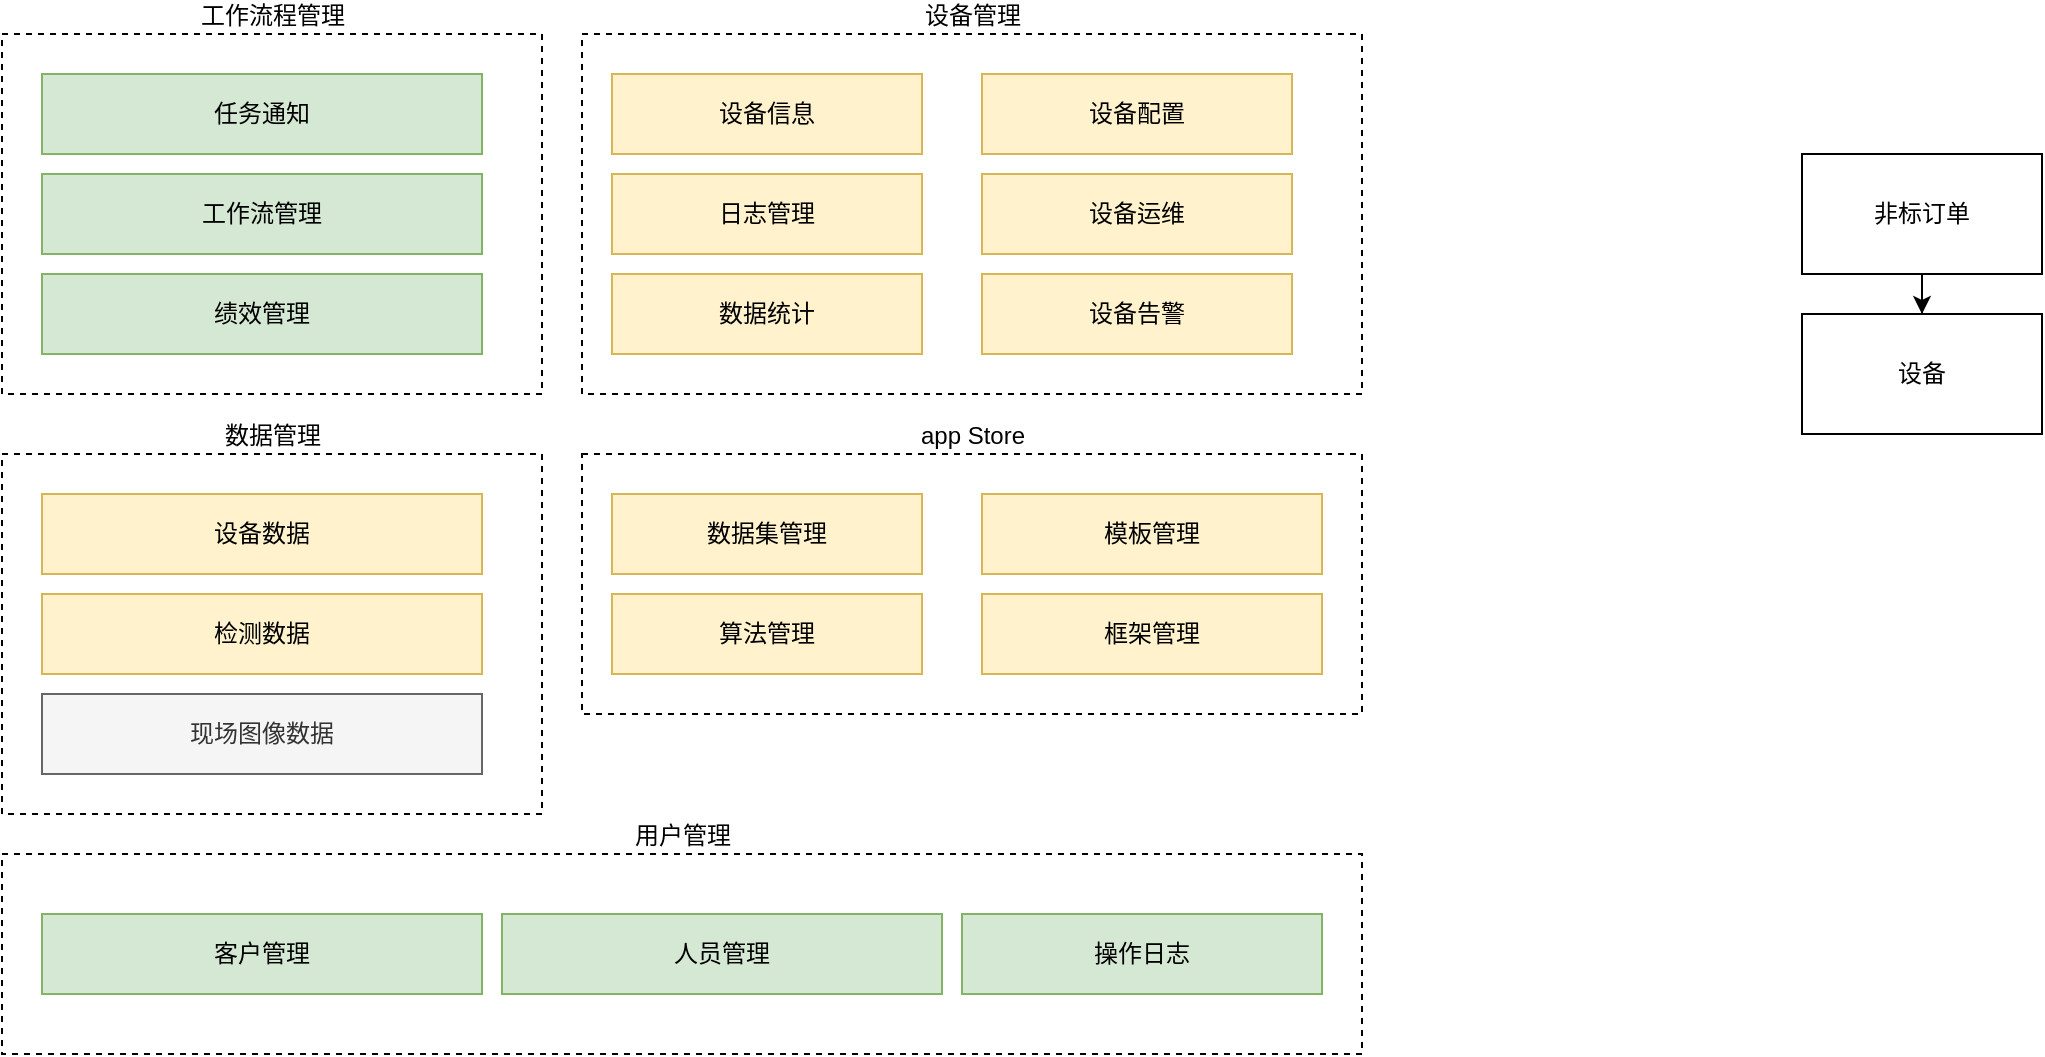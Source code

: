 <mxfile version="17.2.4" type="github" pages="6">
  <diagram id="pZ85WAEeWIUcWtwl0Hm4" name="业务构架">
    <mxGraphModel dx="1209" dy="674" grid="1" gridSize="10" guides="1" tooltips="1" connect="1" arrows="1" fold="1" page="1" pageScale="1" pageWidth="827" pageHeight="1169" math="0" shadow="0">
      <root>
        <mxCell id="0" />
        <mxCell id="1" parent="0" />
        <mxCell id="GSYYZiKdNbHzKfEuh0A3-1" value="工作流程管理" style="html=1;dashed=1;labelPosition=center;verticalLabelPosition=top;align=center;verticalAlign=bottom;" vertex="1" parent="1">
          <mxGeometry x="120" y="60" width="270" height="180" as="geometry" />
        </mxCell>
        <mxCell id="GSYYZiKdNbHzKfEuh0A3-2" value="设备管理" style="html=1;dashed=1;labelPosition=center;verticalLabelPosition=top;align=center;verticalAlign=bottom;" vertex="1" parent="1">
          <mxGeometry x="410" y="60" width="390" height="180" as="geometry" />
        </mxCell>
        <mxCell id="GSYYZiKdNbHzKfEuh0A3-3" value="app Store" style="html=1;dashed=1;labelPosition=center;verticalLabelPosition=top;align=center;verticalAlign=bottom;" vertex="1" parent="1">
          <mxGeometry x="410" y="270" width="390" height="130" as="geometry" />
        </mxCell>
        <mxCell id="GSYYZiKdNbHzKfEuh0A3-4" value="用户管理" style="html=1;dashed=1;labelPosition=center;verticalLabelPosition=top;align=center;verticalAlign=bottom;" vertex="1" parent="1">
          <mxGeometry x="120" y="470" width="680" height="100" as="geometry" />
        </mxCell>
        <mxCell id="GSYYZiKdNbHzKfEuh0A3-5" value="数据管理" style="html=1;dashed=1;labelPosition=center;verticalLabelPosition=top;align=center;verticalAlign=bottom;" vertex="1" parent="1">
          <mxGeometry x="120" y="270" width="270" height="180" as="geometry" />
        </mxCell>
        <mxCell id="4_SV4et9GLJHTdNGApLq-1" value="任务通知" style="rounded=0;whiteSpace=wrap;html=1;fillColor=#d5e8d4;strokeColor=#82b366;" vertex="1" parent="1">
          <mxGeometry x="140" y="80" width="220" height="40" as="geometry" />
        </mxCell>
        <mxCell id="FByWOEWhxdKSdmozvb0q-3" value="" style="edgeStyle=orthogonalEdgeStyle;rounded=0;orthogonalLoop=1;jettySize=auto;html=1;" edge="1" parent="1" source="FByWOEWhxdKSdmozvb0q-1" target="FByWOEWhxdKSdmozvb0q-2">
          <mxGeometry relative="1" as="geometry" />
        </mxCell>
        <mxCell id="FByWOEWhxdKSdmozvb0q-1" value="非标订单" style="rounded=0;whiteSpace=wrap;html=1;" vertex="1" parent="1">
          <mxGeometry x="1020" y="120" width="120" height="60" as="geometry" />
        </mxCell>
        <mxCell id="FByWOEWhxdKSdmozvb0q-2" value="设备" style="rounded=0;whiteSpace=wrap;html=1;" vertex="1" parent="1">
          <mxGeometry x="1020" y="200" width="120" height="60" as="geometry" />
        </mxCell>
        <mxCell id="vhPqrnqH1DYLsu3k6Yr5-1" value="数据集管理" style="rounded=0;whiteSpace=wrap;html=1;fillColor=#fff2cc;strokeColor=#d6b656;" vertex="1" parent="1">
          <mxGeometry x="425" y="290" width="155" height="40" as="geometry" />
        </mxCell>
        <mxCell id="vhPqrnqH1DYLsu3k6Yr5-2" value="算法管理" style="rounded=0;whiteSpace=wrap;html=1;fillColor=#fff2cc;strokeColor=#d6b656;" vertex="1" parent="1">
          <mxGeometry x="425" y="340" width="155" height="40" as="geometry" />
        </mxCell>
        <mxCell id="vhPqrnqH1DYLsu3k6Yr5-3" value="模板管理" style="rounded=0;whiteSpace=wrap;html=1;fillColor=#fff2cc;strokeColor=#d6b656;" vertex="1" parent="1">
          <mxGeometry x="610" y="290" width="170" height="40" as="geometry" />
        </mxCell>
        <mxCell id="vhPqrnqH1DYLsu3k6Yr5-4" value="框架管理" style="rounded=0;whiteSpace=wrap;html=1;fillColor=#fff2cc;strokeColor=#d6b656;" vertex="1" parent="1">
          <mxGeometry x="610" y="340" width="170" height="40" as="geometry" />
        </mxCell>
        <mxCell id="vhPqrnqH1DYLsu3k6Yr5-6" value="工作流管理" style="rounded=0;whiteSpace=wrap;html=1;fillColor=#d5e8d4;strokeColor=#82b366;" vertex="1" parent="1">
          <mxGeometry x="140" y="130" width="220" height="40" as="geometry" />
        </mxCell>
        <mxCell id="vhPqrnqH1DYLsu3k6Yr5-7" value="绩效管理" style="rounded=0;whiteSpace=wrap;html=1;fillColor=#d5e8d4;strokeColor=#82b366;" vertex="1" parent="1">
          <mxGeometry x="140" y="180" width="220" height="40" as="geometry" />
        </mxCell>
        <mxCell id="vhPqrnqH1DYLsu3k6Yr5-8" value="设备信息" style="rounded=0;whiteSpace=wrap;html=1;fillColor=#d5e8d4;strokeColor=#82b366;" vertex="1" parent="1">
          <mxGeometry x="425" y="80" width="155" height="40" as="geometry" />
        </mxCell>
        <mxCell id="vhPqrnqH1DYLsu3k6Yr5-9" value="设备配置" style="rounded=0;whiteSpace=wrap;html=1;fillColor=#d5e8d4;strokeColor=#82b366;" vertex="1" parent="1">
          <mxGeometry x="610" y="80" width="155" height="40" as="geometry" />
        </mxCell>
        <mxCell id="vhPqrnqH1DYLsu3k6Yr5-10" value="日志管理" style="rounded=0;whiteSpace=wrap;html=1;fillColor=#fff2cc;strokeColor=#d6b656;" vertex="1" parent="1">
          <mxGeometry x="425" y="130" width="155" height="40" as="geometry" />
        </mxCell>
        <mxCell id="vhPqrnqH1DYLsu3k6Yr5-11" value="设备运维" style="rounded=0;whiteSpace=wrap;html=1;fillColor=#fff2cc;strokeColor=#d6b656;" vertex="1" parent="1">
          <mxGeometry x="610" y="130" width="155" height="40" as="geometry" />
        </mxCell>
        <mxCell id="vhPqrnqH1DYLsu3k6Yr5-12" value="数据统计" style="rounded=0;whiteSpace=wrap;html=1;fillColor=#fff2cc;strokeColor=#d6b656;" vertex="1" parent="1">
          <mxGeometry x="425" y="180" width="155" height="40" as="geometry" />
        </mxCell>
        <mxCell id="vhPqrnqH1DYLsu3k6Yr5-13" value="设备告警" style="rounded=0;whiteSpace=wrap;html=1;fillColor=#fff2cc;strokeColor=#d6b656;" vertex="1" parent="1">
          <mxGeometry x="610" y="180" width="155" height="40" as="geometry" />
        </mxCell>
        <mxCell id="FGwY7UOLzyk9VCgWoNLP-1" value="设备信息" style="rounded=0;whiteSpace=wrap;html=1;fillColor=#fff2cc;strokeColor=#d6b656;" vertex="1" parent="1">
          <mxGeometry x="425" y="80" width="155" height="40" as="geometry" />
        </mxCell>
        <mxCell id="FGwY7UOLzyk9VCgWoNLP-2" value="设备配置" style="rounded=0;whiteSpace=wrap;html=1;fillColor=#fff2cc;strokeColor=#d6b656;" vertex="1" parent="1">
          <mxGeometry x="610" y="80" width="155" height="40" as="geometry" />
        </mxCell>
        <mxCell id="FGwY7UOLzyk9VCgWoNLP-3" value="设备数据" style="rounded=0;whiteSpace=wrap;html=1;fillColor=#fff2cc;strokeColor=#d6b656;" vertex="1" parent="1">
          <mxGeometry x="140" y="290" width="220" height="40" as="geometry" />
        </mxCell>
        <mxCell id="FGwY7UOLzyk9VCgWoNLP-4" value="检测数据" style="rounded=0;whiteSpace=wrap;html=1;fillColor=#fff2cc;strokeColor=#d6b656;" vertex="1" parent="1">
          <mxGeometry x="140" y="340" width="220" height="40" as="geometry" />
        </mxCell>
        <mxCell id="FGwY7UOLzyk9VCgWoNLP-5" value="现场图像数据" style="rounded=0;whiteSpace=wrap;html=1;fillColor=#f5f5f5;strokeColor=#666666;fontColor=#333333;" vertex="1" parent="1">
          <mxGeometry x="140" y="390" width="220" height="40" as="geometry" />
        </mxCell>
        <mxCell id="FGwY7UOLzyk9VCgWoNLP-6" value="客户管理" style="rounded=0;whiteSpace=wrap;html=1;fillColor=#d5e8d4;strokeColor=#82b366;" vertex="1" parent="1">
          <mxGeometry x="140" y="500" width="220" height="40" as="geometry" />
        </mxCell>
        <mxCell id="FGwY7UOLzyk9VCgWoNLP-7" value="人员管理" style="rounded=0;whiteSpace=wrap;html=1;fillColor=#d5e8d4;strokeColor=#82b366;" vertex="1" parent="1">
          <mxGeometry x="370" y="500" width="220" height="40" as="geometry" />
        </mxCell>
        <mxCell id="FGwY7UOLzyk9VCgWoNLP-8" value="操作日志" style="rounded=0;whiteSpace=wrap;html=1;fillColor=#d5e8d4;strokeColor=#82b366;" vertex="1" parent="1">
          <mxGeometry x="600" y="500" width="180" height="40" as="geometry" />
        </mxCell>
      </root>
    </mxGraphModel>
  </diagram>
  <diagram id="pCPRykxlXHNhzBHXrSfJ" name="客户端构架">
    <mxGraphModel dx="1209" dy="1843" grid="1" gridSize="10" guides="1" tooltips="1" connect="1" arrows="1" fold="1" page="1" pageScale="1" pageWidth="827" pageHeight="1169" math="0" shadow="0">
      <root>
        <mxCell id="0" />
        <mxCell id="1" parent="0" />
        <mxCell id="Gdfk2-KPANIIL7Rcnq6J-3" value="" style="rounded=0;whiteSpace=wrap;html=1;fillColor=#f5f5f5;fontColor=#333333;strokeColor=#666666;" vertex="1" parent="1">
          <mxGeometry x="230" y="-330" width="750" height="530" as="geometry" />
        </mxCell>
        <mxCell id="Gdfk2-KPANIIL7Rcnq6J-2" value="" style="rounded=0;whiteSpace=wrap;html=1;fillColor=#f5f5f5;fontColor=#333333;strokeColor=#666666;" vertex="1" parent="1">
          <mxGeometry x="40" y="-330" width="180" height="680" as="geometry" />
        </mxCell>
        <mxCell id="Gdfk2-KPANIIL7Rcnq6J-1" value="webviewUI" style="rounded=0;whiteSpace=wrap;html=1;" vertex="1" parent="1">
          <mxGeometry x="80" y="120" width="120" height="60" as="geometry" />
        </mxCell>
        <mxCell id="Gdfk2-KPANIIL7Rcnq6J-8" value="" style="rounded=0;whiteSpace=wrap;html=1;fillColor=#f5f5f5;fontColor=#333333;strokeColor=#666666;" vertex="1" parent="1">
          <mxGeometry x="230" y="210" width="740" height="140" as="geometry" />
        </mxCell>
        <mxCell id="4ZPd5RnSKWm4E0gORy9O-1" style="edgeStyle=orthogonalEdgeStyle;rounded=0;orthogonalLoop=1;jettySize=auto;html=1;entryX=0.5;entryY=1;entryDx=0;entryDy=0;" edge="1" parent="1" source="Gdfk2-KPANIIL7Rcnq6J-10" target="uZhWmbagvAgXy58Xdanb-43">
          <mxGeometry relative="1" as="geometry" />
        </mxCell>
        <mxCell id="Gdfk2-KPANIIL7Rcnq6J-10" value="现场工人" style="rounded=0;whiteSpace=wrap;html=1;fillColor=#dae8fc;strokeColor=#6c8ebf;" vertex="1" parent="1">
          <mxGeometry x="260" y="250" width="120" height="60" as="geometry" />
        </mxCell>
        <mxCell id="uZhWmbagvAgXy58Xdanb-62" style="edgeStyle=orthogonalEdgeStyle;rounded=0;orthogonalLoop=1;jettySize=auto;html=1;entryX=0.5;entryY=1;entryDx=0;entryDy=0;" edge="1" parent="1" source="Gdfk2-KPANIIL7Rcnq6J-12" target="uZhWmbagvAgXy58Xdanb-33">
          <mxGeometry relative="1" as="geometry" />
        </mxCell>
        <mxCell id="Gdfk2-KPANIIL7Rcnq6J-12" value="安装运维" style="rounded=0;whiteSpace=wrap;html=1;" vertex="1" parent="1">
          <mxGeometry x="390" y="250" width="120" height="60" as="geometry" />
        </mxCell>
        <mxCell id="Gdfk2-KPANIIL7Rcnq6J-13" value="远程" style="rounded=0;whiteSpace=wrap;html=1;dashed=1;labelPosition=center;verticalLabelPosition=top;align=center;verticalAlign=bottom;" vertex="1" parent="1">
          <mxGeometry x="650" y="230" width="290" height="100" as="geometry" />
        </mxCell>
        <mxCell id="hsCmZGLAEamima2AohLu-2" value="" style="edgeStyle=orthogonalEdgeStyle;rounded=0;orthogonalLoop=1;jettySize=auto;html=1;" edge="1" parent="1" source="Gdfk2-KPANIIL7Rcnq6J-14" target="hsCmZGLAEamima2AohLu-1">
          <mxGeometry relative="1" as="geometry" />
        </mxCell>
        <mxCell id="Gdfk2-KPANIIL7Rcnq6J-14" value="手机客户端" style="rounded=0;whiteSpace=wrap;html=1;" vertex="1" parent="1">
          <mxGeometry x="800" y="250" width="120" height="60" as="geometry" />
        </mxCell>
        <mxCell id="uZhWmbagvAgXy58Xdanb-6" value="" style="edgeStyle=orthogonalEdgeStyle;rounded=0;orthogonalLoop=1;jettySize=auto;html=1;" edge="1" parent="1" source="hsCmZGLAEamima2AohLu-1" target="uZhWmbagvAgXy58Xdanb-5">
          <mxGeometry relative="1" as="geometry" />
        </mxCell>
        <mxCell id="hsCmZGLAEamima2AohLu-1" value="小程序服务器" style="rounded=0;whiteSpace=wrap;html=1;" vertex="1" parent="1">
          <mxGeometry x="800" y="380" width="120" height="60" as="geometry" />
        </mxCell>
        <mxCell id="uZhWmbagvAgXy58Xdanb-1" value="" style="rounded=0;whiteSpace=wrap;html=1;fillColor=#f5f5f5;fontColor=#333333;strokeColor=#666666;" vertex="1" parent="1">
          <mxGeometry x="40" y="560" width="920" height="130" as="geometry" />
        </mxCell>
        <mxCell id="uZhWmbagvAgXy58Xdanb-2" value="TDengine" style="shape=cylinder3;whiteSpace=wrap;html=1;boundedLbl=1;backgroundOutline=1;size=15;" vertex="1" parent="1">
          <mxGeometry x="700" y="585" width="60" height="80" as="geometry" />
        </mxCell>
        <mxCell id="uZhWmbagvAgXy58Xdanb-3" value="Mysql" style="shape=cylinder3;whiteSpace=wrap;html=1;boundedLbl=1;backgroundOutline=1;size=15;" vertex="1" parent="1">
          <mxGeometry x="810" y="585" width="60" height="80" as="geometry" />
        </mxCell>
        <mxCell id="uZhWmbagvAgXy58Xdanb-4" value="OSS" style="shape=cylinder3;whiteSpace=wrap;html=1;boundedLbl=1;backgroundOutline=1;size=15;" vertex="1" parent="1">
          <mxGeometry x="590" y="585" width="60" height="80" as="geometry" />
        </mxCell>
        <mxCell id="uZhWmbagvAgXy58Xdanb-5" value="webApi" style="rounded=0;whiteSpace=wrap;html=1;" vertex="1" parent="1">
          <mxGeometry x="580" y="480" width="320" height="60" as="geometry" />
        </mxCell>
        <mxCell id="uZhWmbagvAgXy58Xdanb-7" value="MQTT服务器" style="rounded=0;whiteSpace=wrap;html=1;" vertex="1" parent="1">
          <mxGeometry x="380" y="480" width="180" height="60" as="geometry" />
        </mxCell>
        <mxCell id="uZhWmbagvAgXy58Xdanb-14" style="edgeStyle=orthogonalEdgeStyle;rounded=0;orthogonalLoop=1;jettySize=auto;html=1;" edge="1" parent="1" source="uZhWmbagvAgXy58Xdanb-11" target="uZhWmbagvAgXy58Xdanb-13">
          <mxGeometry relative="1" as="geometry" />
        </mxCell>
        <mxCell id="uZhWmbagvAgXy58Xdanb-27" style="edgeStyle=orthogonalEdgeStyle;rounded=0;orthogonalLoop=1;jettySize=auto;html=1;entryX=0.5;entryY=1;entryDx=0;entryDy=0;" edge="1" parent="1" source="uZhWmbagvAgXy58Xdanb-11" target="uZhWmbagvAgXy58Xdanb-25">
          <mxGeometry relative="1" as="geometry">
            <Array as="points">
              <mxPoint x="720" y="190" />
              <mxPoint x="875" y="190" />
            </Array>
          </mxGeometry>
        </mxCell>
        <mxCell id="uZhWmbagvAgXy58Xdanb-11" value="远程调试" style="rounded=0;whiteSpace=wrap;html=1;" vertex="1" parent="1">
          <mxGeometry x="660" y="250" width="120" height="60" as="geometry" />
        </mxCell>
        <mxCell id="uZhWmbagvAgXy58Xdanb-15" style="edgeStyle=orthogonalEdgeStyle;rounded=0;orthogonalLoop=1;jettySize=auto;html=1;" edge="1" parent="1" source="uZhWmbagvAgXy58Xdanb-13" target="uZhWmbagvAgXy58Xdanb-5">
          <mxGeometry relative="1" as="geometry" />
        </mxCell>
        <mxCell id="uZhWmbagvAgXy58Xdanb-16" style="edgeStyle=orthogonalEdgeStyle;rounded=0;orthogonalLoop=1;jettySize=auto;html=1;" edge="1" parent="1" source="uZhWmbagvAgXy58Xdanb-13" target="uZhWmbagvAgXy58Xdanb-7">
          <mxGeometry relative="1" as="geometry">
            <Array as="points">
              <mxPoint x="720" y="460" />
              <mxPoint x="470" y="460" />
            </Array>
          </mxGeometry>
        </mxCell>
        <mxCell id="uZhWmbagvAgXy58Xdanb-13" value="OA服务器" style="rounded=0;whiteSpace=wrap;html=1;" vertex="1" parent="1">
          <mxGeometry x="660" y="380" width="120" height="60" as="geometry" />
        </mxCell>
        <mxCell id="uZhWmbagvAgXy58Xdanb-32" style="edgeStyle=orthogonalEdgeStyle;rounded=0;orthogonalLoop=1;jettySize=auto;html=1;entryX=0.5;entryY=1;entryDx=0;entryDy=0;" edge="1" parent="1" source="Gdfk2-KPANIIL7Rcnq6J-11" target="uZhWmbagvAgXy58Xdanb-28">
          <mxGeometry relative="1" as="geometry" />
        </mxCell>
        <mxCell id="Gdfk2-KPANIIL7Rcnq6J-11" value="中控大屏" style="rounded=0;whiteSpace=wrap;html=1;fillColor=#dae8fc;strokeColor=#6c8ebf;" vertex="1" parent="1">
          <mxGeometry x="519" y="250" width="120" height="60" as="geometry" />
        </mxCell>
        <mxCell id="uZhWmbagvAgXy58Xdanb-40" value="开检停检换产" style="rounded=0;whiteSpace=wrap;html=1;fillColor=#d5e8d4;strokeColor=#82b366;" vertex="1" parent="1">
          <mxGeometry x="435" y="90" width="120" height="40" as="geometry" />
        </mxCell>
        <mxCell id="uZhWmbagvAgXy58Xdanb-43" value="" style="rounded=1;whiteSpace=wrap;html=1;fillColor=#dae8fc;strokeColor=#6c8ebf;" vertex="1" parent="1">
          <mxGeometry x="250" y="-300" width="170" height="480" as="geometry" />
        </mxCell>
        <mxCell id="uZhWmbagvAgXy58Xdanb-55" value="" style="group" vertex="1" connectable="0" parent="1">
          <mxGeometry x="610" y="-300" width="170" height="480" as="geometry" />
        </mxCell>
        <mxCell id="uZhWmbagvAgXy58Xdanb-28" value="" style="rounded=1;whiteSpace=wrap;html=1;fillColor=#dae8fc;strokeColor=#6c8ebf;" vertex="1" parent="uZhWmbagvAgXy58Xdanb-55">
          <mxGeometry width="170" height="480" as="geometry" />
        </mxCell>
        <mxCell id="uZhWmbagvAgXy58Xdanb-29" value="查看多工位状态" style="rounded=0;whiteSpace=wrap;html=1;fillColor=#d5e8d4;strokeColor=#82b366;" vertex="1" parent="uZhWmbagvAgXy58Xdanb-55">
          <mxGeometry x="25" y="40" width="120" height="40" as="geometry" />
        </mxCell>
        <mxCell id="uZhWmbagvAgXy58Xdanb-30" value="单工位的检测数据" style="rounded=0;whiteSpace=wrap;html=1;fillColor=#d5e8d4;strokeColor=#82b366;" vertex="1" parent="uZhWmbagvAgXy58Xdanb-55">
          <mxGeometry x="25" y="90" width="120" height="40" as="geometry" />
        </mxCell>
        <mxCell id="uZhWmbagvAgXy58Xdanb-31" value="每个工位的监控视频" style="rounded=0;whiteSpace=wrap;html=1;fillColor=#f5f5f5;fontColor=#333333;strokeColor=#666666;" vertex="1" parent="uZhWmbagvAgXy58Xdanb-55">
          <mxGeometry x="25" y="139" width="120" height="40" as="geometry" />
        </mxCell>
        <mxCell id="uZhWmbagvAgXy58Xdanb-56" value="" style="group" vertex="1" connectable="0" parent="1">
          <mxGeometry x="790" y="-300" width="170" height="480" as="geometry" />
        </mxCell>
        <mxCell id="uZhWmbagvAgXy58Xdanb-25" value="" style="rounded=1;whiteSpace=wrap;html=1;fillColor=#dae8fc;strokeColor=#6c8ebf;" vertex="1" parent="uZhWmbagvAgXy58Xdanb-56">
          <mxGeometry width="170" height="480" as="geometry" />
        </mxCell>
        <mxCell id="uZhWmbagvAgXy58Xdanb-17" value="查看报警日志" style="rounded=0;whiteSpace=wrap;html=1;" vertex="1" parent="uZhWmbagvAgXy58Xdanb-56">
          <mxGeometry x="25" y="40" width="120" height="40" as="geometry" />
        </mxCell>
        <mxCell id="uZhWmbagvAgXy58Xdanb-18" value="上传模板文件" style="rounded=0;whiteSpace=wrap;html=1;" vertex="1" parent="uZhWmbagvAgXy58Xdanb-56">
          <mxGeometry x="25" y="130" width="120" height="40" as="geometry" />
        </mxCell>
        <mxCell id="uZhWmbagvAgXy58Xdanb-19" value="更新算法和系统" style="rounded=0;whiteSpace=wrap;html=1;" vertex="1" parent="uZhWmbagvAgXy58Xdanb-56">
          <mxGeometry x="25" y="219" width="120" height="40" as="geometry" />
        </mxCell>
        <mxCell id="uZhWmbagvAgXy58Xdanb-20" value="下载数据集" style="rounded=0;whiteSpace=wrap;html=1;" vertex="1" parent="uZhWmbagvAgXy58Xdanb-56">
          <mxGeometry x="25" y="90" width="120" height="40" as="geometry" />
        </mxCell>
        <mxCell id="uZhWmbagvAgXy58Xdanb-21" value="修改配置文件" style="rounded=0;whiteSpace=wrap;html=1;" vertex="1" parent="uZhWmbagvAgXy58Xdanb-56">
          <mxGeometry x="25" y="270" width="120" height="40" as="geometry" />
        </mxCell>
        <mxCell id="uZhWmbagvAgXy58Xdanb-22" value="更新或回退现场模板" style="rounded=0;whiteSpace=wrap;html=1;" vertex="1" parent="uZhWmbagvAgXy58Xdanb-56">
          <mxGeometry x="25" y="170" width="120" height="40" as="geometry" />
        </mxCell>
        <mxCell id="uZhWmbagvAgXy58Xdanb-23" value="查看检测图像" style="rounded=0;whiteSpace=wrap;html=1;" vertex="1" parent="uZhWmbagvAgXy58Xdanb-56">
          <mxGeometry x="25" y="410" width="120" height="40" as="geometry" />
        </mxCell>
        <mxCell id="uZhWmbagvAgXy58Xdanb-24" value="删除多余文件" style="rounded=0;whiteSpace=wrap;html=1;" vertex="1" parent="uZhWmbagvAgXy58Xdanb-56">
          <mxGeometry x="25" y="370" width="120" height="40" as="geometry" />
        </mxCell>
        <mxCell id="uZhWmbagvAgXy58Xdanb-57" value="" style="group" vertex="1" connectable="0" parent="1">
          <mxGeometry x="430" y="-300" width="170" height="480" as="geometry" />
        </mxCell>
        <mxCell id="uZhWmbagvAgXy58Xdanb-33" value="" style="rounded=1;whiteSpace=wrap;html=1;fillColor=#dae8fc;strokeColor=#6c8ebf;" vertex="1" parent="uZhWmbagvAgXy58Xdanb-57">
          <mxGeometry width="170" height="480" as="geometry" />
        </mxCell>
        <mxCell id="uZhWmbagvAgXy58Xdanb-34" value="检测记录" style="rounded=0;whiteSpace=wrap;html=1;fillColor=#d5e8d4;strokeColor=#82b366;" vertex="1" parent="uZhWmbagvAgXy58Xdanb-57">
          <mxGeometry x="25" y="50" width="120" height="40" as="geometry" />
        </mxCell>
        <mxCell id="uZhWmbagvAgXy58Xdanb-35" value="实时视频" style="rounded=0;whiteSpace=wrap;html=1;fillColor=#d5e8d4;strokeColor=#82b366;" vertex="1" parent="uZhWmbagvAgXy58Xdanb-57">
          <mxGeometry x="25" y="90" width="120" height="40" as="geometry" />
        </mxCell>
        <mxCell id="uZhWmbagvAgXy58Xdanb-36" value="日志" style="rounded=0;whiteSpace=wrap;html=1;fillColor=#d5e8d4;strokeColor=#82b366;" vertex="1" parent="uZhWmbagvAgXy58Xdanb-57">
          <mxGeometry x="25" y="150" width="120" height="40" as="geometry" />
        </mxCell>
        <mxCell id="uZhWmbagvAgXy58Xdanb-37" value="系统配置" style="rounded=0;whiteSpace=wrap;html=1;fillColor=#d5e8d4;strokeColor=#82b366;" vertex="1" parent="uZhWmbagvAgXy58Xdanb-57">
          <mxGeometry x="25" y="249" width="120" height="40" as="geometry" />
        </mxCell>
        <mxCell id="uZhWmbagvAgXy58Xdanb-38" value="设备配置" style="rounded=0;whiteSpace=wrap;html=1;fillColor=#d5e8d4;strokeColor=#82b366;" vertex="1" parent="uZhWmbagvAgXy58Xdanb-57">
          <mxGeometry x="25" y="290" width="120" height="40" as="geometry" />
        </mxCell>
        <mxCell id="uZhWmbagvAgXy58Xdanb-39" value="算法配置" style="rounded=0;whiteSpace=wrap;html=1;fillColor=#d5e8d4;strokeColor=#82b366;" vertex="1" parent="uZhWmbagvAgXy58Xdanb-57">
          <mxGeometry x="25" y="330" width="120" height="40" as="geometry" />
        </mxCell>
        <mxCell id="uZhWmbagvAgXy58Xdanb-41" value="采样和更新模型" style="rounded=0;whiteSpace=wrap;html=1;fillColor=#d5e8d4;strokeColor=#82b366;" vertex="1" parent="uZhWmbagvAgXy58Xdanb-57">
          <mxGeometry x="25" y="430" width="120" height="40" as="geometry" />
        </mxCell>
        <mxCell id="uZhWmbagvAgXy58Xdanb-42" value="登录" style="rounded=0;whiteSpace=wrap;html=1;fillColor=#d5e8d4;strokeColor=#82b366;" vertex="1" parent="uZhWmbagvAgXy58Xdanb-57">
          <mxGeometry x="25" y="10" width="120" height="40" as="geometry" />
        </mxCell>
        <mxCell id="uZhWmbagvAgXy58Xdanb-60" value="开检停检换产" style="rounded=0;whiteSpace=wrap;html=1;fillColor=#d5e8d4;strokeColor=#82b366;" vertex="1" parent="1">
          <mxGeometry x="270" y="-260" width="120" height="40" as="geometry" />
        </mxCell>
        <mxCell id="uZhWmbagvAgXy58Xdanb-61" value="拍图上传" style="rounded=0;whiteSpace=wrap;html=1;fillColor=#d5e8d4;strokeColor=#82b366;" vertex="1" parent="1">
          <mxGeometry x="270" y="-220" width="120" height="40" as="geometry" />
        </mxCell>
        <mxCell id="uZhWmbagvAgXy58Xdanb-63" value="实时显示" style="rounded=0;whiteSpace=wrap;html=1;fillColor=#d5e8d4;strokeColor=#82b366;" vertex="1" parent="1">
          <mxGeometry x="270" y="-160" width="120" height="40" as="geometry" />
        </mxCell>
        <mxCell id="uZhWmbagvAgXy58Xdanb-64" value="告警日志" style="rounded=0;whiteSpace=wrap;html=1;fillColor=#d5e8d4;strokeColor=#82b366;" vertex="1" parent="1">
          <mxGeometry x="270" y="-120" width="120" height="40" as="geometry" />
        </mxCell>
        <mxCell id="uZhWmbagvAgXy58Xdanb-65" value="最近错误图像" style="rounded=0;whiteSpace=wrap;html=1;fillColor=#d5e8d4;strokeColor=#82b366;" vertex="1" parent="1">
          <mxGeometry x="270" y="-80" width="120" height="40" as="geometry" />
        </mxCell>
      </root>
    </mxGraphModel>
  </diagram>
  <diagram id="Xs7tuJiSqEFrm5oDH5qy" name="系统构架">
    <mxGraphModel dx="2036" dy="1843" grid="1" gridSize="10" guides="1" tooltips="1" connect="1" arrows="1" fold="1" page="1" pageScale="1" pageWidth="827" pageHeight="1169" math="0" shadow="0">
      <root>
        <mxCell id="0" />
        <mxCell id="1" parent="0" />
        <mxCell id="9z_qcZvE6f1t2DAto_Tb-5" value="系统框架图" style="text;html=1;strokeColor=none;fillColor=none;align=center;verticalAlign=middle;whiteSpace=wrap;rounded=0;dashed=1;fontStyle=1" vertex="1" parent="1">
          <mxGeometry x="850" y="-260" width="100" height="40" as="geometry" />
        </mxCell>
        <mxCell id="SZqjrUSdNqR9y4u7WJkH-1" value="" style="rounded=0;whiteSpace=wrap;html=1;dashed=1;dashPattern=1 1;fillColor=#f5f5f5;fontColor=#333333;strokeColor=#666666;" vertex="1" parent="1">
          <mxGeometry x="-750" y="-90" width="900" height="180" as="geometry" />
        </mxCell>
        <mxCell id="SZqjrUSdNqR9y4u7WJkH-2" value="属性上报" style="rounded=0;whiteSpace=wrap;html=1;" vertex="1" parent="1">
          <mxGeometry x="-606" y="-80" width="120" height="60" as="geometry" />
        </mxCell>
        <mxCell id="SZqjrUSdNqR9y4u7WJkH-3" value="属性设置" style="rounded=0;whiteSpace=wrap;html=1;" vertex="1" parent="1">
          <mxGeometry x="-466" y="-80" width="120" height="60" as="geometry" />
        </mxCell>
        <mxCell id="SZqjrUSdNqR9y4u7WJkH-4" value="事件上报" style="rounded=0;whiteSpace=wrap;html=1;" vertex="1" parent="1">
          <mxGeometry x="-326" y="-80" width="120" height="60" as="geometry" />
        </mxCell>
        <mxCell id="SZqjrUSdNqR9y4u7WJkH-5" value="服务调用" style="rounded=0;whiteSpace=wrap;html=1;" vertex="1" parent="1">
          <mxGeometry x="-186" y="-80" width="120" height="60" as="geometry" />
        </mxCell>
        <mxCell id="SZqjrUSdNqR9y4u7WJkH-6" value="设备影子" style="rounded=0;whiteSpace=wrap;html=1;" vertex="1" parent="1">
          <mxGeometry x="-726" y="10" width="120" height="60" as="geometry" />
        </mxCell>
        <mxCell id="SZqjrUSdNqR9y4u7WJkH-7" value="ota升级" style="rounded=0;whiteSpace=wrap;html=1;" vertex="1" parent="1">
          <mxGeometry x="-596" y="10" width="120" height="60" as="geometry" />
        </mxCell>
        <mxCell id="SZqjrUSdNqR9y4u7WJkH-8" value="设备标签" style="rounded=0;whiteSpace=wrap;html=1;" vertex="1" parent="1">
          <mxGeometry x="-466" y="10" width="120" height="60" as="geometry" />
        </mxCell>
        <mxCell id="SZqjrUSdNqR9y4u7WJkH-9" value="设备时钟" style="rounded=0;whiteSpace=wrap;html=1;" vertex="1" parent="1">
          <mxGeometry x="-336" y="10" width="120" height="60" as="geometry" />
        </mxCell>
        <mxCell id="SZqjrUSdNqR9y4u7WJkH-10" value="配置更新" style="rounded=0;whiteSpace=wrap;html=1;" vertex="1" parent="1">
          <mxGeometry x="-206" y="10" width="120" height="60" as="geometry" />
        </mxCell>
        <mxCell id="SZqjrUSdNqR9y4u7WJkH-11" value="广播" style="rounded=0;whiteSpace=wrap;html=1;" vertex="1" parent="1">
          <mxGeometry x="-76" y="10" width="120" height="60" as="geometry" />
        </mxCell>
        <mxCell id="O1zxx0ziRDWH2a2TC_DN-1" value="自有云" style="rounded=0;whiteSpace=wrap;html=1;fillColor=#dae8fc;strokeColor=#6c8ebf;labelPosition=center;verticalLabelPosition=top;align=center;verticalAlign=bottom;" vertex="1" parent="1">
          <mxGeometry x="450" y="-180" width="900" height="240" as="geometry" />
        </mxCell>
        <mxCell id="O1zxx0ziRDWH2a2TC_DN-2" value="用户管理" style="rounded=0;whiteSpace=wrap;html=1;fillColor=#d5e8d4;strokeColor=#82b366;" vertex="1" parent="1">
          <mxGeometry x="490" y="-150" width="120" height="60" as="geometry" />
        </mxCell>
        <mxCell id="O1zxx0ziRDWH2a2TC_DN-3" value="业务流程管理&lt;br&gt;订单" style="rounded=0;whiteSpace=wrap;html=1;fillColor=#d5e8d4;strokeColor=#82b366;" vertex="1" parent="1">
          <mxGeometry x="630" y="-150" width="120" height="60" as="geometry" />
        </mxCell>
        <mxCell id="O1zxx0ziRDWH2a2TC_DN-4" value="设备管理" style="rounded=0;whiteSpace=wrap;html=1;fillColor=#fff2cc;strokeColor=#d6b656;" vertex="1" parent="1">
          <mxGeometry x="770" y="-150" width="120" height="60" as="geometry" />
        </mxCell>
        <mxCell id="O1zxx0ziRDWH2a2TC_DN-5" value="应用管理&lt;br&gt;算法、模板、图像集" style="rounded=0;whiteSpace=wrap;html=1;fillColor=#ffe6cc;strokeColor=#d79b00;" vertex="1" parent="1">
          <mxGeometry x="910" y="-150" width="120" height="60" as="geometry" />
        </mxCell>
        <mxCell id="O1zxx0ziRDWH2a2TC_DN-6" value="数据管理&lt;br&gt;客户监测数据统计分析" style="rounded=0;whiteSpace=wrap;html=1;fillColor=#ffe6cc;strokeColor=#d79b00;" vertex="1" parent="1">
          <mxGeometry x="1050" y="-150" width="140" height="60" as="geometry" />
        </mxCell>
        <mxCell id="O1zxx0ziRDWH2a2TC_DN-7" value="生产管理与溯源" style="rounded=0;whiteSpace=wrap;html=1;fillColor=#f5f5f5;fontColor=#333333;strokeColor=#666666;" vertex="1" parent="1">
          <mxGeometry x="1200" y="-150" width="140" height="60" as="geometry" />
        </mxCell>
        <mxCell id="O1zxx0ziRDWH2a2TC_DN-8" value="GITLAB&lt;br&gt;源代码的管理平台" style="rounded=0;whiteSpace=wrap;html=1;" vertex="1" parent="1">
          <mxGeometry x="485" y="-50" width="120" height="60" as="geometry" />
        </mxCell>
        <mxCell id="O1zxx0ziRDWH2a2TC_DN-9" value="HARBOR&lt;br&gt;容器资源的管理平台" style="rounded=0;whiteSpace=wrap;html=1;" vertex="1" parent="1">
          <mxGeometry x="635" y="-50" width="120" height="60" as="geometry" />
        </mxCell>
        <mxCell id="O1zxx0ziRDWH2a2TC_DN-10" value="EMQX CLUSTER&lt;br&gt;云端的mqqt服务器" style="rounded=0;whiteSpace=wrap;html=1;" vertex="1" parent="1">
          <mxGeometry x="770" y="-50" width="120" height="60" as="geometry" />
        </mxCell>
        <mxCell id="O1zxx0ziRDWH2a2TC_DN-11" value="KUBESPHERE&lt;br&gt;提供DEVOPS工具" style="rounded=0;whiteSpace=wrap;html=1;" vertex="1" parent="1">
          <mxGeometry x="910" y="-50" width="120" height="60" as="geometry" />
        </mxCell>
        <mxCell id="O1zxx0ziRDWH2a2TC_DN-12" value="OSS文件数据库&lt;br&gt;基于Ceph集群" style="rounded=0;whiteSpace=wrap;html=1;" vertex="1" parent="1">
          <mxGeometry x="1055" y="-50" width="120" height="60" as="geometry" />
        </mxCell>
        <mxCell id="O1zxx0ziRDWH2a2TC_DN-13" value="KUBEFLOW&lt;br&gt;深度学习的部署平台" style="rounded=0;whiteSpace=wrap;html=1;" vertex="1" parent="1">
          <mxGeometry x="1190" y="-50" width="120" height="60" as="geometry" />
        </mxCell>
        <mxCell id="N_2wLS6is906OA4Qr-fg-5" style="edgeStyle=orthogonalEdgeStyle;rounded=0;orthogonalLoop=1;jettySize=auto;html=1;" edge="1" parent="1" source="fAphk53gmeNspciHzz4j-1" target="fAphk53gmeNspciHzz4j-29">
          <mxGeometry relative="1" as="geometry">
            <Array as="points">
              <mxPoint x="450" y="380" />
              <mxPoint x="629" y="380" />
            </Array>
          </mxGeometry>
        </mxCell>
        <mxCell id="fAphk53gmeNspciHzz4j-1" value="PC检测" style="rounded=0;whiteSpace=wrap;html=1;fillColor=#d5e8d4;strokeColor=#82b366;labelPosition=center;verticalLabelPosition=top;align=center;verticalAlign=bottom;" vertex="1" parent="1">
          <mxGeometry x="10" y="440" width="880" height="290" as="geometry" />
        </mxCell>
        <mxCell id="fAphk53gmeNspciHzz4j-2" value="相机模块" style="rounded=0;whiteSpace=wrap;html=1;" vertex="1" parent="1">
          <mxGeometry x="104" y="650" width="120" height="60" as="geometry" />
        </mxCell>
        <mxCell id="fAphk53gmeNspciHzz4j-10" value="" style="edgeStyle=orthogonalEdgeStyle;rounded=0;orthogonalLoop=1;jettySize=auto;html=1;" edge="1" parent="1" source="fAphk53gmeNspciHzz4j-3" target="fAphk53gmeNspciHzz4j-2">
          <mxGeometry relative="1" as="geometry" />
        </mxCell>
        <mxCell id="fAphk53gmeNspciHzz4j-3" value="采集模块" style="rounded=0;whiteSpace=wrap;html=1;" vertex="1" parent="1">
          <mxGeometry x="104" y="560" width="120" height="60" as="geometry" />
        </mxCell>
        <mxCell id="fAphk53gmeNspciHzz4j-9" value="" style="edgeStyle=orthogonalEdgeStyle;rounded=0;orthogonalLoop=1;jettySize=auto;html=1;" edge="1" parent="1" source="fAphk53gmeNspciHzz4j-4" target="fAphk53gmeNspciHzz4j-8">
          <mxGeometry relative="1" as="geometry" />
        </mxCell>
        <mxCell id="fAphk53gmeNspciHzz4j-4" value="检测模块" style="rounded=0;whiteSpace=wrap;html=1;" vertex="1" parent="1">
          <mxGeometry x="244" y="560" width="120" height="60" as="geometry" />
        </mxCell>
        <mxCell id="fAphk53gmeNspciHzz4j-5" value="剔除模块" style="rounded=0;whiteSpace=wrap;html=1;" vertex="1" parent="1">
          <mxGeometry x="384" y="560" width="120" height="60" as="geometry" />
        </mxCell>
        <mxCell id="fAphk53gmeNspciHzz4j-6" value="交互模块" style="rounded=0;whiteSpace=wrap;html=1;" vertex="1" parent="1">
          <mxGeometry x="80" y="480" width="690" height="40" as="geometry" />
        </mxCell>
        <mxCell id="fAphk53gmeNspciHzz4j-12" value="" style="edgeStyle=orthogonalEdgeStyle;rounded=0;orthogonalLoop=1;jettySize=auto;html=1;" edge="1" parent="1" source="fAphk53gmeNspciHzz4j-7" target="fAphk53gmeNspciHzz4j-11">
          <mxGeometry relative="1" as="geometry" />
        </mxCell>
        <mxCell id="fAphk53gmeNspciHzz4j-15" style="edgeStyle=orthogonalEdgeStyle;rounded=0;orthogonalLoop=1;jettySize=auto;html=1;" edge="1" parent="1" source="fAphk53gmeNspciHzz4j-7" target="fAphk53gmeNspciHzz4j-14">
          <mxGeometry relative="1" as="geometry" />
        </mxCell>
        <mxCell id="fAphk53gmeNspciHzz4j-7" value="存储模块" style="rounded=0;whiteSpace=wrap;html=1;" vertex="1" parent="1">
          <mxGeometry x="524" y="560" width="120" height="60" as="geometry" />
        </mxCell>
        <mxCell id="fAphk53gmeNspciHzz4j-8" value="算法模块" style="rounded=0;whiteSpace=wrap;html=1;" vertex="1" parent="1">
          <mxGeometry x="244" y="650" width="120" height="60" as="geometry" />
        </mxCell>
        <mxCell id="fAphk53gmeNspciHzz4j-11" value="存储模块" style="rounded=0;whiteSpace=wrap;html=1;" vertex="1" parent="1">
          <mxGeometry x="440" y="660" width="120" height="60" as="geometry" />
        </mxCell>
        <mxCell id="fAphk53gmeNspciHzz4j-14" value="检测记录" style="rounded=0;whiteSpace=wrap;html=1;" vertex="1" parent="1">
          <mxGeometry x="610" y="660" width="120" height="60" as="geometry" />
        </mxCell>
        <mxCell id="fAphk53gmeNspciHzz4j-22" value="智能相机" style="rounded=0;whiteSpace=wrap;html=1;fillColor=#d5e8d4;strokeColor=#82b366;labelPosition=center;verticalLabelPosition=top;align=center;verticalAlign=bottom;" vertex="1" parent="1">
          <mxGeometry x="920" y="440" width="850" height="290" as="geometry" />
        </mxCell>
        <mxCell id="N_2wLS6is906OA4Qr-fg-4" style="edgeStyle=orthogonalEdgeStyle;rounded=0;orthogonalLoop=1;jettySize=auto;html=1;" edge="1" parent="1" source="fAphk53gmeNspciHzz4j-22" target="fAphk53gmeNspciHzz4j-29">
          <mxGeometry relative="1" as="geometry">
            <Array as="points">
              <mxPoint x="1345" y="380" />
              <mxPoint x="629" y="380" />
            </Array>
          </mxGeometry>
        </mxCell>
        <mxCell id="fAphk53gmeNspciHzz4j-16" value="崩溃恢复" style="rounded=0;whiteSpace=wrap;html=1;" vertex="1" parent="1">
          <mxGeometry x="664" y="560" width="120" height="60" as="geometry" />
        </mxCell>
        <mxCell id="fAphk53gmeNspciHzz4j-20" value="" style="edgeStyle=orthogonalEdgeStyle;rounded=0;orthogonalLoop=1;jettySize=auto;html=1;" edge="1" parent="1" source="fAphk53gmeNspciHzz4j-17" target="fAphk53gmeNspciHzz4j-19">
          <mxGeometry relative="1" as="geometry" />
        </mxCell>
        <mxCell id="fAphk53gmeNspciHzz4j-17" value="主框架" style="rounded=0;whiteSpace=wrap;html=1;" vertex="1" parent="1">
          <mxGeometry x="1210" y="530" width="120" height="60" as="geometry" />
        </mxCell>
        <mxCell id="fAphk53gmeNspciHzz4j-18" value="图像采集、上传" style="rounded=0;whiteSpace=wrap;html=1;" vertex="1" parent="1">
          <mxGeometry x="1344" y="530" width="120" height="60" as="geometry" />
        </mxCell>
        <mxCell id="fAphk53gmeNspciHzz4j-19" value="Deepstream流" style="rounded=0;whiteSpace=wrap;html=1;" vertex="1" parent="1">
          <mxGeometry x="1210" y="610" width="120" height="60" as="geometry" />
        </mxCell>
        <mxCell id="fAphk53gmeNspciHzz4j-21" value="交互模块" style="rounded=0;whiteSpace=wrap;html=1;" vertex="1" parent="1">
          <mxGeometry x="940" y="480" width="790" height="40" as="geometry" />
        </mxCell>
        <mxCell id="fAphk53gmeNspciHzz4j-23" value="PLC交互" style="rounded=0;whiteSpace=wrap;html=1;" vertex="1" parent="1">
          <mxGeometry x="1480" y="530" width="120" height="60" as="geometry" />
        </mxCell>
        <mxCell id="fAphk53gmeNspciHzz4j-24" value="IO控制" style="rounded=0;whiteSpace=wrap;html=1;" vertex="1" parent="1">
          <mxGeometry x="1610" y="530" width="120" height="60" as="geometry" />
        </mxCell>
        <mxCell id="fAphk53gmeNspciHzz4j-27" value="网关模块" style="rounded=0;whiteSpace=wrap;html=1;fillColor=#e1d5e7;strokeColor=#9673a6;labelPosition=center;verticalLabelPosition=top;align=center;verticalAlign=bottom;" vertex="1" parent="1">
          <mxGeometry x="404" y="230" width="976" height="100" as="geometry" />
        </mxCell>
        <mxCell id="fAphk53gmeNspciHzz4j-25" value="配置管理" style="rounded=0;whiteSpace=wrap;html=1;" vertex="1" parent="1">
          <mxGeometry x="1074" y="530" width="120" height="60" as="geometry" />
        </mxCell>
        <mxCell id="fAphk53gmeNspciHzz4j-26" value="日志模块" style="rounded=0;whiteSpace=wrap;html=1;" vertex="1" parent="1">
          <mxGeometry x="940" y="530" width="120" height="60" as="geometry" />
        </mxCell>
        <mxCell id="fAphk53gmeNspciHzz4j-28" value="提供4G上网" style="rounded=0;whiteSpace=wrap;html=1;" vertex="1" parent="1">
          <mxGeometry x="438" y="250" width="120" height="60" as="geometry" />
        </mxCell>
        <mxCell id="N_2wLS6is906OA4Qr-fg-6" style="edgeStyle=orthogonalEdgeStyle;rounded=0;orthogonalLoop=1;jettySize=auto;html=1;exitX=0.5;exitY=0;exitDx=0;exitDy=0;" edge="1" parent="1" source="fAphk53gmeNspciHzz4j-29" target="O1zxx0ziRDWH2a2TC_DN-10">
          <mxGeometry relative="1" as="geometry">
            <Array as="points">
              <mxPoint x="629" y="80" />
              <mxPoint x="830" y="80" />
            </Array>
          </mxGeometry>
        </mxCell>
        <mxCell id="fAphk53gmeNspciHzz4j-29" value="MQTT网关" style="rounded=0;whiteSpace=wrap;html=1;" vertex="1" parent="1">
          <mxGeometry x="569" y="250" width="120" height="60" as="geometry" />
        </mxCell>
        <mxCell id="fAphk53gmeNspciHzz4j-30" value="容器服务" style="rounded=0;whiteSpace=wrap;html=1;" vertex="1" parent="1">
          <mxGeometry x="698" y="250" width="120" height="60" as="geometry" />
        </mxCell>
        <mxCell id="fAphk53gmeNspciHzz4j-31" value="web服务器" style="rounded=0;whiteSpace=wrap;html=1;" vertex="1" parent="1">
          <mxGeometry x="827" y="250" width="120" height="60" as="geometry" />
        </mxCell>
        <mxCell id="fAphk53gmeNspciHzz4j-33" style="edgeStyle=orthogonalEdgeStyle;rounded=0;orthogonalLoop=1;jettySize=auto;html=1;" edge="1" parent="1" source="fAphk53gmeNspciHzz4j-32" target="fAphk53gmeNspciHzz4j-31">
          <mxGeometry relative="1" as="geometry" />
        </mxCell>
        <mxCell id="fAphk53gmeNspciHzz4j-32" value="" style="fontColor=#0066CC;verticalAlign=top;verticalLabelPosition=bottom;labelPosition=center;align=center;html=1;outlineConnect=0;fillColor=#CCCCCC;strokeColor=#6881B3;gradientColor=none;gradientDirection=north;strokeWidth=2;shape=mxgraph.networks.terminal;" vertex="1" parent="1">
          <mxGeometry x="734" y="110" width="80" height="65" as="geometry" />
        </mxCell>
        <mxCell id="fAphk53gmeNspciHzz4j-35" style="edgeStyle=orthogonalEdgeStyle;rounded=0;orthogonalLoop=1;jettySize=auto;html=1;entryX=0.5;entryY=0;entryDx=0;entryDy=0;" edge="1" parent="1" source="fAphk53gmeNspciHzz4j-34" target="fAphk53gmeNspciHzz4j-31">
          <mxGeometry relative="1" as="geometry" />
        </mxCell>
        <mxCell id="fAphk53gmeNspciHzz4j-34" value="" style="fontColor=#0066CC;verticalAlign=top;verticalLabelPosition=bottom;labelPosition=center;align=center;html=1;outlineConnect=0;fillColor=#CCCCCC;strokeColor=#6881B3;gradientColor=none;gradientDirection=north;strokeWidth=2;shape=mxgraph.networks.tablet;" vertex="1" parent="1">
          <mxGeometry x="960" y="107.5" width="100" height="70" as="geometry" />
        </mxCell>
        <mxCell id="fAphk53gmeNspciHzz4j-36" value="" style="fontColor=#0066CC;verticalAlign=top;verticalLabelPosition=bottom;labelPosition=center;align=center;html=1;outlineConnect=0;fillColor=#CCCCCC;strokeColor=#6881B3;gradientColor=none;gradientDirection=north;strokeWidth=2;shape=mxgraph.networks.terminal;" vertex="1" parent="1">
          <mxGeometry x="1174" y="90" width="80" height="65" as="geometry" />
        </mxCell>
        <mxCell id="fAphk53gmeNspciHzz4j-37" value="" style="fontColor=#0066CC;verticalAlign=top;verticalLabelPosition=bottom;labelPosition=center;align=center;html=1;outlineConnect=0;fillColor=#CCCCCC;strokeColor=#6881B3;gradientColor=none;gradientDirection=north;strokeWidth=2;shape=mxgraph.networks.terminal;" vertex="1" parent="1">
          <mxGeometry x="1140" y="107.5" width="80" height="65" as="geometry" />
        </mxCell>
        <mxCell id="fAphk53gmeNspciHzz4j-39" style="edgeStyle=orthogonalEdgeStyle;rounded=0;orthogonalLoop=1;jettySize=auto;html=1;entryX=0.5;entryY=0;entryDx=0;entryDy=0;" edge="1" parent="1" source="fAphk53gmeNspciHzz4j-38" target="fAphk53gmeNspciHzz4j-31">
          <mxGeometry relative="1" as="geometry">
            <Array as="points">
              <mxPoint x="1241" y="200" />
              <mxPoint x="887" y="200" />
            </Array>
          </mxGeometry>
        </mxCell>
        <mxCell id="fAphk53gmeNspciHzz4j-38" value="" style="fontColor=#0066CC;verticalAlign=top;verticalLabelPosition=bottom;labelPosition=center;align=center;html=1;outlineConnect=0;fillColor=#CCCCCC;strokeColor=#6881B3;gradientColor=none;gradientDirection=north;strokeWidth=2;shape=mxgraph.networks.terminal;" vertex="1" parent="1">
          <mxGeometry x="1201" y="112.5" width="80" height="65" as="geometry" />
        </mxCell>
        <mxCell id="fAphk53gmeNspciHzz4j-40" value="数据中转和计算" style="rounded=0;whiteSpace=wrap;html=1;" vertex="1" parent="1">
          <mxGeometry x="960" y="250" width="120" height="60" as="geometry" />
        </mxCell>
        <mxCell id="fAphk53gmeNspciHzz4j-41" value="数据存储" style="rounded=0;whiteSpace=wrap;html=1;" vertex="1" parent="1">
          <mxGeometry x="1090" y="250" width="120" height="60" as="geometry" />
        </mxCell>
        <mxCell id="N_2wLS6is906OA4Qr-fg-2" value="192.168.1.100" style="text;html=1;strokeColor=none;fillColor=none;align=center;verticalAlign=middle;whiteSpace=wrap;rounded=0;" vertex="1" parent="1">
          <mxGeometry x="1160" y="200" width="60" height="30" as="geometry" />
        </mxCell>
        <mxCell id="N_2wLS6is906OA4Qr-fg-3" value="webRTC服务器" style="rounded=0;whiteSpace=wrap;html=1;" vertex="1" parent="1">
          <mxGeometry x="1230" y="250" width="120" height="60" as="geometry" />
        </mxCell>
      </root>
    </mxGraphModel>
  </diagram>
  <diagram id="7ABkpcguonleSOc_JTcW" name="应用构架">
    <mxGraphModel dx="1209" dy="674" grid="1" gridSize="10" guides="1" tooltips="1" connect="1" arrows="1" fold="1" page="1" pageScale="1" pageWidth="827" pageHeight="1169" math="0" shadow="0">
      <root>
        <mxCell id="0" />
        <mxCell id="1" parent="0" />
        <mxCell id="-3jKhTUxBzIJtF1Q8FsH-3" value="" style="edgeStyle=orthogonalEdgeStyle;rounded=0;orthogonalLoop=1;jettySize=auto;html=1;" edge="1" parent="1" source="-3jKhTUxBzIJtF1Q8FsH-1" target="-3jKhTUxBzIJtF1Q8FsH-2">
          <mxGeometry relative="1" as="geometry" />
        </mxCell>
        <mxCell id="-3jKhTUxBzIJtF1Q8FsH-1" value="LoginServer" style="rounded=0;whiteSpace=wrap;html=1;fillColor=#d5e8d4;strokeColor=#82b366;" vertex="1" parent="1">
          <mxGeometry x="120" y="220" width="120" height="60" as="geometry" />
        </mxCell>
        <mxCell id="-3jKhTUxBzIJtF1Q8FsH-2" value="UserServer" style="rounded=0;whiteSpace=wrap;html=1;fillColor=#d5e8d4;strokeColor=#82b366;" vertex="1" parent="1">
          <mxGeometry x="320" y="220" width="120" height="60" as="geometry" />
        </mxCell>
      </root>
    </mxGraphModel>
  </diagram>
  <diagram id="GqjeAZi4Narx4pvHSRK3" name="部署构架">
    <mxGraphModel dx="382" dy="674" grid="1" gridSize="10" guides="1" tooltips="1" connect="1" arrows="1" fold="1" page="1" pageScale="1" pageWidth="827" pageHeight="1169" math="0" shadow="0">
      <root>
        <mxCell id="0" />
        <mxCell id="1" parent="0" />
        <mxCell id="L9KjlxIGByQ0TbQikGt7-1" value="客户机房" style="rounded=0;whiteSpace=wrap;html=1;labelPosition=center;verticalLabelPosition=top;align=center;verticalAlign=bottom;" vertex="1" parent="1">
          <mxGeometry x="880" y="110" width="510" height="190" as="geometry" />
        </mxCell>
        <mxCell id="L9KjlxIGByQ0TbQikGt7-7" style="edgeStyle=orthogonalEdgeStyle;rounded=0;orthogonalLoop=1;jettySize=auto;html=1;" edge="1" parent="1" source="L9KjlxIGByQ0TbQikGt7-2" target="L9KjlxIGByQ0TbQikGt7-3">
          <mxGeometry relative="1" as="geometry" />
        </mxCell>
        <mxCell id="L9KjlxIGByQ0TbQikGt7-2" value="接口板" style="strokeColor=#666666;html=1;labelPosition=center;align=center;spacingLeft=15;shadow=0;dashed=0;outlineConnect=0;shape=mxgraph.rack.general.hub;verticalLabelPosition=top;verticalAlign=bottom;" vertex="1" parent="1">
          <mxGeometry x="1063" y="170" width="160" height="30" as="geometry" />
        </mxCell>
        <mxCell id="L9KjlxIGByQ0TbQikGt7-3" value="智能网关" style="fontColor=#0066CC;verticalAlign=top;verticalLabelPosition=bottom;labelPosition=center;align=center;html=1;outlineConnect=0;fillColor=#CCCCCC;strokeColor=#6881B3;gradientColor=none;gradientDirection=north;strokeWidth=2;shape=mxgraph.networks.wireless_hub;" vertex="1" parent="1">
          <mxGeometry x="1273" y="142.5" width="100" height="85" as="geometry" />
        </mxCell>
        <mxCell id="L9KjlxIGByQ0TbQikGt7-6" style="edgeStyle=orthogonalEdgeStyle;rounded=0;orthogonalLoop=1;jettySize=auto;html=1;" edge="1" parent="1" source="L9KjlxIGByQ0TbQikGt7-5" target="L9KjlxIGByQ0TbQikGt7-2">
          <mxGeometry relative="1" as="geometry" />
        </mxCell>
        <mxCell id="L9KjlxIGByQ0TbQikGt7-5" value="智能相机" style="points=[[0,0.5,0],[0.19,0.02,0],[0.59,0,0],[0.985,0.02,0],[1,0.5,0],[0.985,0.98,0],[0.59,1,0],[0.19,0.98,0]];verticalLabelPosition=bottom;sketch=0;html=1;verticalAlign=top;aspect=fixed;align=center;pointerEvents=1;shape=mxgraph.cisco19.camera;fillColor=#005073;strokeColor=none;" vertex="1" parent="1">
          <mxGeometry x="933" y="170" width="54" height="30" as="geometry" />
        </mxCell>
      </root>
    </mxGraphModel>
  </diagram>
  <diagram id="cSoN7FMslQE8bwlLr4Vr" name="交互流程">
    <mxGraphModel dx="2036" dy="674" grid="1" gridSize="10" guides="1" tooltips="1" connect="1" arrows="1" fold="1" page="1" pageScale="1" pageWidth="827" pageHeight="1169" math="0" shadow="0">
      <root>
        <mxCell id="0" />
        <mxCell id="1" parent="0" />
        <mxCell id="k-bEGTyYvvQFR1DEw7qY-1" value="现场操作" style="shape=umlActor;verticalLabelPosition=bottom;verticalAlign=top;html=1;outlineConnect=0;" vertex="1" parent="1">
          <mxGeometry x="40" y="280" width="30" height="60" as="geometry" />
        </mxCell>
        <mxCell id="k-bEGTyYvvQFR1DEw7qY-3" value="运维" style="shape=umlActor;verticalLabelPosition=bottom;verticalAlign=top;html=1;outlineConnect=0;" vertex="1" parent="1">
          <mxGeometry x="40" y="400" width="30" height="60" as="geometry" />
        </mxCell>
        <mxCell id="k-bEGTyYvvQFR1DEw7qY-4" value="现场管理" style="shape=umlActor;verticalLabelPosition=bottom;verticalAlign=top;html=1;outlineConnect=0;" vertex="1" parent="1">
          <mxGeometry x="40" y="160" width="30" height="60" as="geometry" />
        </mxCell>
        <mxCell id="k-bEGTyYvvQFR1DEw7qY-6" value="深度学习检测流程" style="text;html=1;strokeColor=none;fillColor=none;align=center;verticalAlign=middle;whiteSpace=wrap;rounded=0;fontStyle=1" vertex="1" parent="1">
          <mxGeometry x="414" y="50" width="146" height="30" as="geometry" />
        </mxCell>
        <mxCell id="k-bEGTyYvvQFR1DEw7qY-11" value="" style="edgeStyle=orthogonalEdgeStyle;rounded=0;orthogonalLoop=1;jettySize=auto;html=1;" edge="1" parent="1" source="k-bEGTyYvvQFR1DEw7qY-7" target="k-bEGTyYvvQFR1DEw7qY-10">
          <mxGeometry relative="1" as="geometry" />
        </mxCell>
        <mxCell id="k-bEGTyYvvQFR1DEw7qY-7" value="图像采集" style="rounded=0;whiteSpace=wrap;html=1;" vertex="1" parent="1">
          <mxGeometry x="130" y="290" width="70" height="40" as="geometry" />
        </mxCell>
        <mxCell id="k-bEGTyYvvQFR1DEw7qY-8" value="故障排查流程" style="text;html=1;strokeColor=none;fillColor=none;align=center;verticalAlign=middle;whiteSpace=wrap;rounded=0;fontStyle=1" vertex="1" parent="1">
          <mxGeometry x="1040" y="50" width="146" height="30" as="geometry" />
        </mxCell>
        <mxCell id="k-bEGTyYvvQFR1DEw7qY-9" value="设备安装流程" style="text;html=1;strokeColor=none;fillColor=none;align=center;verticalAlign=middle;whiteSpace=wrap;rounded=0;fontStyle=1" vertex="1" parent="1">
          <mxGeometry x="-660" y="50" width="146" height="30" as="geometry" />
        </mxCell>
        <mxCell id="k-bEGTyYvvQFR1DEw7qY-13" value="" style="edgeStyle=orthogonalEdgeStyle;rounded=0;orthogonalLoop=1;jettySize=auto;html=1;" edge="1" parent="1" source="k-bEGTyYvvQFR1DEw7qY-10" target="k-bEGTyYvvQFR1DEw7qY-12">
          <mxGeometry relative="1" as="geometry" />
        </mxCell>
        <mxCell id="k-bEGTyYvvQFR1DEw7qY-10" value="压缩上传" style="rounded=0;whiteSpace=wrap;html=1;" vertex="1" parent="1">
          <mxGeometry x="240" y="290" width="70" height="40" as="geometry" />
        </mxCell>
        <mxCell id="k-bEGTyYvvQFR1DEw7qY-15" value="" style="edgeStyle=orthogonalEdgeStyle;rounded=0;orthogonalLoop=1;jettySize=auto;html=1;" edge="1" parent="1" source="k-bEGTyYvvQFR1DEw7qY-12">
          <mxGeometry relative="1" as="geometry">
            <mxPoint x="500" y="310" as="targetPoint" />
          </mxGeometry>
        </mxCell>
        <mxCell id="k-bEGTyYvvQFR1DEw7qY-18" value="" style="edgeStyle=orthogonalEdgeStyle;rounded=0;orthogonalLoop=1;jettySize=auto;html=1;entryX=0.5;entryY=0;entryDx=0;entryDy=0;" edge="1" parent="1" source="k-bEGTyYvvQFR1DEw7qY-12" target="k-bEGTyYvvQFR1DEw7qY-16">
          <mxGeometry relative="1" as="geometry">
            <mxPoint x="400" y="400" as="targetPoint" />
          </mxGeometry>
        </mxCell>
        <mxCell id="k-bEGTyYvvQFR1DEw7qY-12" value="是否在线" style="rhombus;whiteSpace=wrap;html=1;rounded=0;" vertex="1" parent="1">
          <mxGeometry x="360" y="270" width="80" height="80" as="geometry" />
        </mxCell>
        <mxCell id="k-bEGTyYvvQFR1DEw7qY-20" value="" style="edgeStyle=orthogonalEdgeStyle;rounded=0;orthogonalLoop=1;jettySize=auto;html=1;" edge="1" parent="1" source="k-bEGTyYvvQFR1DEw7qY-16" target="k-bEGTyYvvQFR1DEw7qY-19">
          <mxGeometry relative="1" as="geometry" />
        </mxCell>
        <mxCell id="k-bEGTyYvvQFR1DEw7qY-16" value="短信通知" style="rounded=0;whiteSpace=wrap;html=1;" vertex="1" parent="1">
          <mxGeometry x="365" y="410" width="70" height="40" as="geometry" />
        </mxCell>
        <mxCell id="k-bEGTyYvvQFR1DEw7qY-22" value="" style="edgeStyle=orthogonalEdgeStyle;rounded=0;orthogonalLoop=1;jettySize=auto;html=1;" edge="1" parent="1" source="k-bEGTyYvvQFR1DEw7qY-19" target="k-bEGTyYvvQFR1DEw7qY-21">
          <mxGeometry relative="1" as="geometry" />
        </mxCell>
        <mxCell id="k-bEGTyYvvQFR1DEw7qY-19" value="登录系统" style="rounded=0;whiteSpace=wrap;html=1;" vertex="1" parent="1">
          <mxGeometry x="470" y="410" width="70" height="40" as="geometry" />
        </mxCell>
        <mxCell id="k-bEGTyYvvQFR1DEw7qY-24" value="" style="edgeStyle=orthogonalEdgeStyle;rounded=0;orthogonalLoop=1;jettySize=auto;html=1;" edge="1" parent="1" source="k-bEGTyYvvQFR1DEw7qY-21" target="k-bEGTyYvvQFR1DEw7qY-23">
          <mxGeometry relative="1" as="geometry" />
        </mxCell>
        <mxCell id="k-bEGTyYvvQFR1DEw7qY-21" value="标注" style="rounded=0;whiteSpace=wrap;html=1;" vertex="1" parent="1">
          <mxGeometry x="570" y="410" width="70" height="40" as="geometry" />
        </mxCell>
        <mxCell id="k-bEGTyYvvQFR1DEw7qY-26" value="" style="edgeStyle=orthogonalEdgeStyle;rounded=0;orthogonalLoop=1;jettySize=auto;html=1;" edge="1" parent="1" source="k-bEGTyYvvQFR1DEw7qY-23" target="k-bEGTyYvvQFR1DEw7qY-25">
          <mxGeometry relative="1" as="geometry" />
        </mxCell>
        <mxCell id="k-bEGTyYvvQFR1DEw7qY-33" style="edgeStyle=orthogonalEdgeStyle;rounded=0;orthogonalLoop=1;jettySize=auto;html=1;entryX=0.5;entryY=1;entryDx=0;entryDy=0;" edge="1" parent="1" source="k-bEGTyYvvQFR1DEw7qY-23" target="k-bEGTyYvvQFR1DEw7qY-31">
          <mxGeometry relative="1" as="geometry">
            <Array as="points">
              <mxPoint x="705" y="370" />
              <mxPoint x="550" y="370" />
            </Array>
          </mxGeometry>
        </mxCell>
        <mxCell id="k-bEGTyYvvQFR1DEw7qY-23" value="训练" style="rounded=0;whiteSpace=wrap;html=1;" vertex="1" parent="1">
          <mxGeometry x="670" y="410" width="70" height="40" as="geometry" />
        </mxCell>
        <mxCell id="k-bEGTyYvvQFR1DEw7qY-28" value="" style="edgeStyle=orthogonalEdgeStyle;rounded=0;orthogonalLoop=1;jettySize=auto;html=1;" edge="1" parent="1" source="k-bEGTyYvvQFR1DEw7qY-25" target="k-bEGTyYvvQFR1DEw7qY-27">
          <mxGeometry relative="1" as="geometry" />
        </mxCell>
        <mxCell id="k-bEGTyYvvQFR1DEw7qY-25" value="上传模型" style="rounded=0;whiteSpace=wrap;html=1;" vertex="1" parent="1">
          <mxGeometry x="670" y="290" width="70" height="40" as="geometry" />
        </mxCell>
        <mxCell id="k-bEGTyYvvQFR1DEw7qY-30" value="" style="edgeStyle=orthogonalEdgeStyle;rounded=0;orthogonalLoop=1;jettySize=auto;html=1;" edge="1" parent="1" source="k-bEGTyYvvQFR1DEw7qY-27" target="k-bEGTyYvvQFR1DEw7qY-29">
          <mxGeometry relative="1" as="geometry" />
        </mxCell>
        <mxCell id="k-bEGTyYvvQFR1DEw7qY-27" value="客户端下载" style="rounded=0;whiteSpace=wrap;html=1;" vertex="1" parent="1">
          <mxGeometry x="780" y="290" width="70" height="40" as="geometry" />
        </mxCell>
        <mxCell id="k-bEGTyYvvQFR1DEw7qY-29" value="更新模型" style="rounded=0;whiteSpace=wrap;html=1;" vertex="1" parent="1">
          <mxGeometry x="890" y="290" width="70" height="40" as="geometry" />
        </mxCell>
        <mxCell id="k-bEGTyYvvQFR1DEw7qY-32" style="edgeStyle=orthogonalEdgeStyle;rounded=0;orthogonalLoop=1;jettySize=auto;html=1;entryX=0.5;entryY=0;entryDx=0;entryDy=0;" edge="1" parent="1" source="k-bEGTyYvvQFR1DEw7qY-31" target="k-bEGTyYvvQFR1DEw7qY-21">
          <mxGeometry relative="1" as="geometry" />
        </mxCell>
        <mxCell id="k-bEGTyYvvQFR1DEw7qY-31" value="传给运维人员" style="rounded=0;whiteSpace=wrap;html=1;" vertex="1" parent="1">
          <mxGeometry x="500" y="290" width="100" height="40" as="geometry" />
        </mxCell>
      </root>
    </mxGraphModel>
  </diagram>
</mxfile>
